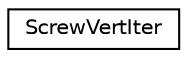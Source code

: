 digraph G
{
  edge [fontname="Helvetica",fontsize="10",labelfontname="Helvetica",labelfontsize="10"];
  node [fontname="Helvetica",fontsize="10",shape=record];
  rankdir=LR;
  Node1 [label="ScrewVertIter",height=0.2,width=0.4,color="black", fillcolor="white", style="filled",URL="$d4/dc8/structScrewVertIter.html"];
}
